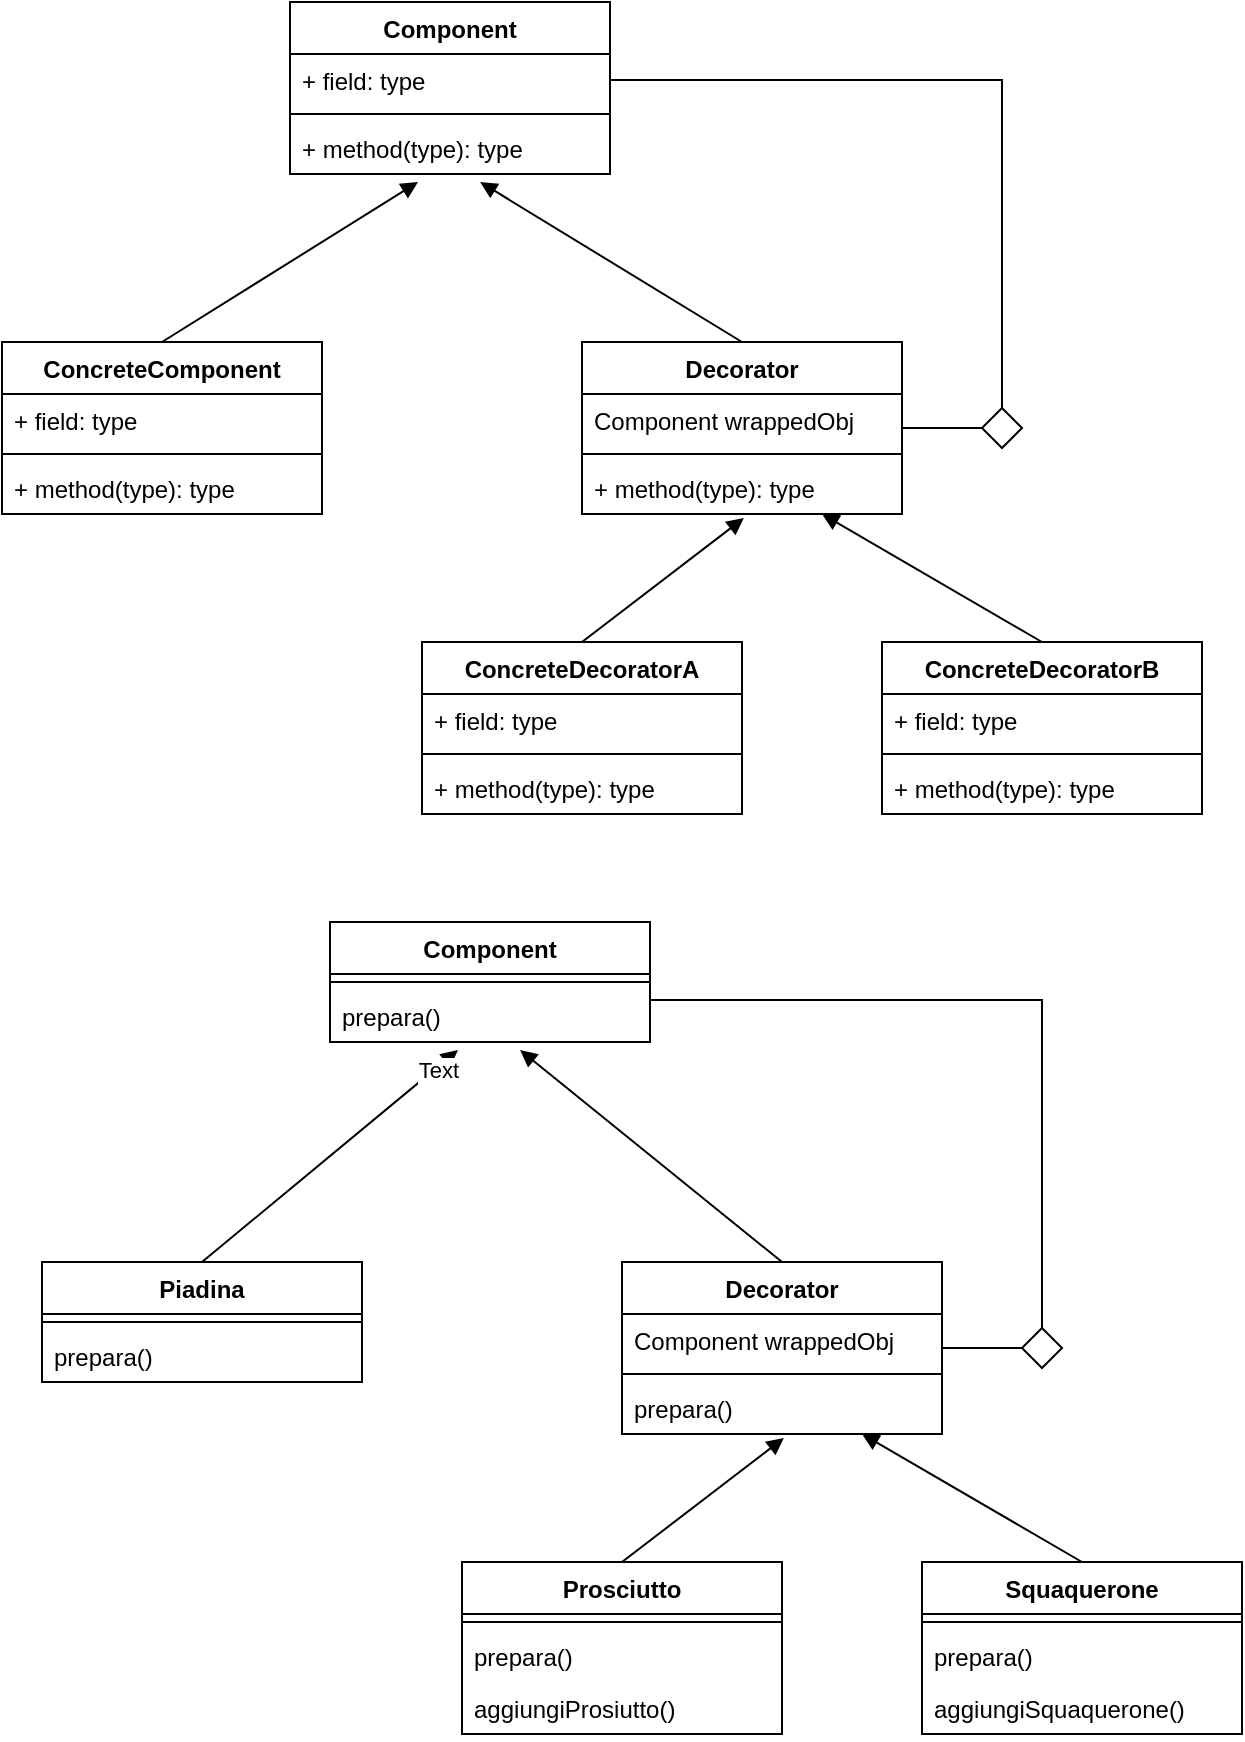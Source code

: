 <mxfile version="14.6.11" type="device"><diagram id="TejWNvcvfNkXD9lo2oqr" name="Page-1"><mxGraphModel dx="813" dy="459" grid="1" gridSize="10" guides="1" tooltips="1" connect="1" arrows="1" fold="1" page="1" pageScale="1" pageWidth="827" pageHeight="1169" math="0" shadow="0"><root><mxCell id="0"/><mxCell id="1" parent="0"/><mxCell id="AHtTSy66D291RpEXigKB-1" value="Component" style="swimlane;fontStyle=1;align=center;verticalAlign=top;childLayout=stackLayout;horizontal=1;startSize=26;horizontalStack=0;resizeParent=1;resizeParentMax=0;resizeLast=0;collapsible=1;marginBottom=0;" vertex="1" parent="1"><mxGeometry x="334" y="60" width="160" height="86" as="geometry"/></mxCell><mxCell id="AHtTSy66D291RpEXigKB-2" value="+ field: type" style="text;strokeColor=none;fillColor=none;align=left;verticalAlign=top;spacingLeft=4;spacingRight=4;overflow=hidden;rotatable=0;points=[[0,0.5],[1,0.5]];portConstraint=eastwest;" vertex="1" parent="AHtTSy66D291RpEXigKB-1"><mxGeometry y="26" width="160" height="26" as="geometry"/></mxCell><mxCell id="AHtTSy66D291RpEXigKB-3" value="" style="line;strokeWidth=1;fillColor=none;align=left;verticalAlign=middle;spacingTop=-1;spacingLeft=3;spacingRight=3;rotatable=0;labelPosition=right;points=[];portConstraint=eastwest;" vertex="1" parent="AHtTSy66D291RpEXigKB-1"><mxGeometry y="52" width="160" height="8" as="geometry"/></mxCell><mxCell id="AHtTSy66D291RpEXigKB-4" value="+ method(type): type" style="text;strokeColor=none;fillColor=none;align=left;verticalAlign=top;spacingLeft=4;spacingRight=4;overflow=hidden;rotatable=0;points=[[0,0.5],[1,0.5]];portConstraint=eastwest;" vertex="1" parent="AHtTSy66D291RpEXigKB-1"><mxGeometry y="60" width="160" height="26" as="geometry"/></mxCell><mxCell id="AHtTSy66D291RpEXigKB-5" value="ConcreteComponent" style="swimlane;fontStyle=1;align=center;verticalAlign=top;childLayout=stackLayout;horizontal=1;startSize=26;horizontalStack=0;resizeParent=1;resizeParentMax=0;resizeLast=0;collapsible=1;marginBottom=0;" vertex="1" parent="1"><mxGeometry x="190" y="230" width="160" height="86" as="geometry"/></mxCell><mxCell id="AHtTSy66D291RpEXigKB-6" value="+ field: type" style="text;strokeColor=none;fillColor=none;align=left;verticalAlign=top;spacingLeft=4;spacingRight=4;overflow=hidden;rotatable=0;points=[[0,0.5],[1,0.5]];portConstraint=eastwest;" vertex="1" parent="AHtTSy66D291RpEXigKB-5"><mxGeometry y="26" width="160" height="26" as="geometry"/></mxCell><mxCell id="AHtTSy66D291RpEXigKB-7" value="" style="line;strokeWidth=1;fillColor=none;align=left;verticalAlign=middle;spacingTop=-1;spacingLeft=3;spacingRight=3;rotatable=0;labelPosition=right;points=[];portConstraint=eastwest;" vertex="1" parent="AHtTSy66D291RpEXigKB-5"><mxGeometry y="52" width="160" height="8" as="geometry"/></mxCell><mxCell id="AHtTSy66D291RpEXigKB-8" value="+ method(type): type" style="text;strokeColor=none;fillColor=none;align=left;verticalAlign=top;spacingLeft=4;spacingRight=4;overflow=hidden;rotatable=0;points=[[0,0.5],[1,0.5]];portConstraint=eastwest;" vertex="1" parent="AHtTSy66D291RpEXigKB-5"><mxGeometry y="60" width="160" height="26" as="geometry"/></mxCell><mxCell id="AHtTSy66D291RpEXigKB-9" value="Decorator&#10;" style="swimlane;fontStyle=1;align=center;verticalAlign=top;childLayout=stackLayout;horizontal=1;startSize=26;horizontalStack=0;resizeParent=1;resizeParentMax=0;resizeLast=0;collapsible=1;marginBottom=0;" vertex="1" parent="1"><mxGeometry x="480" y="230" width="160" height="86" as="geometry"/></mxCell><mxCell id="AHtTSy66D291RpEXigKB-10" value="Component wrappedObj&#10;" style="text;strokeColor=none;fillColor=none;align=left;verticalAlign=top;spacingLeft=4;spacingRight=4;overflow=hidden;rotatable=0;points=[[0,0.5],[1,0.5]];portConstraint=eastwest;" vertex="1" parent="AHtTSy66D291RpEXigKB-9"><mxGeometry y="26" width="160" height="26" as="geometry"/></mxCell><mxCell id="AHtTSy66D291RpEXigKB-11" value="" style="line;strokeWidth=1;fillColor=none;align=left;verticalAlign=middle;spacingTop=-1;spacingLeft=3;spacingRight=3;rotatable=0;labelPosition=right;points=[];portConstraint=eastwest;" vertex="1" parent="AHtTSy66D291RpEXigKB-9"><mxGeometry y="52" width="160" height="8" as="geometry"/></mxCell><mxCell id="AHtTSy66D291RpEXigKB-12" value="+ method(type): type" style="text;strokeColor=none;fillColor=none;align=left;verticalAlign=top;spacingLeft=4;spacingRight=4;overflow=hidden;rotatable=0;points=[[0,0.5],[1,0.5]];portConstraint=eastwest;" vertex="1" parent="AHtTSy66D291RpEXigKB-9"><mxGeometry y="60" width="160" height="26" as="geometry"/></mxCell><mxCell id="AHtTSy66D291RpEXigKB-13" value="ConcreteDecoratorB" style="swimlane;fontStyle=1;align=center;verticalAlign=top;childLayout=stackLayout;horizontal=1;startSize=26;horizontalStack=0;resizeParent=1;resizeParentMax=0;resizeLast=0;collapsible=1;marginBottom=0;" vertex="1" parent="1"><mxGeometry x="630" y="380" width="160" height="86" as="geometry"/></mxCell><mxCell id="AHtTSy66D291RpEXigKB-14" value="+ field: type" style="text;strokeColor=none;fillColor=none;align=left;verticalAlign=top;spacingLeft=4;spacingRight=4;overflow=hidden;rotatable=0;points=[[0,0.5],[1,0.5]];portConstraint=eastwest;" vertex="1" parent="AHtTSy66D291RpEXigKB-13"><mxGeometry y="26" width="160" height="26" as="geometry"/></mxCell><mxCell id="AHtTSy66D291RpEXigKB-15" value="" style="line;strokeWidth=1;fillColor=none;align=left;verticalAlign=middle;spacingTop=-1;spacingLeft=3;spacingRight=3;rotatable=0;labelPosition=right;points=[];portConstraint=eastwest;" vertex="1" parent="AHtTSy66D291RpEXigKB-13"><mxGeometry y="52" width="160" height="8" as="geometry"/></mxCell><mxCell id="AHtTSy66D291RpEXigKB-16" value="+ method(type): type" style="text;strokeColor=none;fillColor=none;align=left;verticalAlign=top;spacingLeft=4;spacingRight=4;overflow=hidden;rotatable=0;points=[[0,0.5],[1,0.5]];portConstraint=eastwest;" vertex="1" parent="AHtTSy66D291RpEXigKB-13"><mxGeometry y="60" width="160" height="26" as="geometry"/></mxCell><mxCell id="AHtTSy66D291RpEXigKB-17" value="ConcreteDecoratorA&#10;" style="swimlane;fontStyle=1;align=center;verticalAlign=top;childLayout=stackLayout;horizontal=1;startSize=26;horizontalStack=0;resizeParent=1;resizeParentMax=0;resizeLast=0;collapsible=1;marginBottom=0;" vertex="1" parent="1"><mxGeometry x="400" y="380" width="160" height="86" as="geometry"/></mxCell><mxCell id="AHtTSy66D291RpEXigKB-18" value="+ field: type" style="text;strokeColor=none;fillColor=none;align=left;verticalAlign=top;spacingLeft=4;spacingRight=4;overflow=hidden;rotatable=0;points=[[0,0.5],[1,0.5]];portConstraint=eastwest;" vertex="1" parent="AHtTSy66D291RpEXigKB-17"><mxGeometry y="26" width="160" height="26" as="geometry"/></mxCell><mxCell id="AHtTSy66D291RpEXigKB-19" value="" style="line;strokeWidth=1;fillColor=none;align=left;verticalAlign=middle;spacingTop=-1;spacingLeft=3;spacingRight=3;rotatable=0;labelPosition=right;points=[];portConstraint=eastwest;" vertex="1" parent="AHtTSy66D291RpEXigKB-17"><mxGeometry y="52" width="160" height="8" as="geometry"/></mxCell><mxCell id="AHtTSy66D291RpEXigKB-20" value="+ method(type): type" style="text;strokeColor=none;fillColor=none;align=left;verticalAlign=top;spacingLeft=4;spacingRight=4;overflow=hidden;rotatable=0;points=[[0,0.5],[1,0.5]];portConstraint=eastwest;" vertex="1" parent="AHtTSy66D291RpEXigKB-17"><mxGeometry y="60" width="160" height="26" as="geometry"/></mxCell><mxCell id="AHtTSy66D291RpEXigKB-23" value="" style="html=1;verticalAlign=bottom;labelBackgroundColor=none;endArrow=block;endFill=1;endSize=6;align=left;exitX=0.5;exitY=0;exitDx=0;exitDy=0;entryX=0.4;entryY=1.154;entryDx=0;entryDy=0;entryPerimeter=0;" edge="1" parent="1" source="AHtTSy66D291RpEXigKB-5" target="AHtTSy66D291RpEXigKB-4"><mxGeometry x="-1" relative="1" as="geometry"><mxPoint x="530" y="410" as="sourcePoint"/><mxPoint x="690" y="410" as="targetPoint"/></mxGeometry></mxCell><mxCell id="AHtTSy66D291RpEXigKB-24" value="" style="html=1;verticalAlign=bottom;labelBackgroundColor=none;endArrow=block;endFill=1;endSize=6;align=left;exitX=0.5;exitY=0;exitDx=0;exitDy=0;entryX=0.594;entryY=1.154;entryDx=0;entryDy=0;entryPerimeter=0;" edge="1" parent="1" source="AHtTSy66D291RpEXigKB-9" target="AHtTSy66D291RpEXigKB-4"><mxGeometry x="-1" relative="1" as="geometry"><mxPoint x="280" y="240" as="sourcePoint"/><mxPoint x="408" y="160.004" as="targetPoint"/></mxGeometry></mxCell><mxCell id="AHtTSy66D291RpEXigKB-25" value="" style="html=1;verticalAlign=bottom;labelBackgroundColor=none;endArrow=block;endFill=1;endSize=6;align=left;exitX=0.5;exitY=0;exitDx=0;exitDy=0;entryX=0.506;entryY=1.077;entryDx=0;entryDy=0;entryPerimeter=0;" edge="1" parent="1" source="AHtTSy66D291RpEXigKB-17" target="AHtTSy66D291RpEXigKB-12"><mxGeometry x="-1" relative="1" as="geometry"><mxPoint x="280" y="240" as="sourcePoint"/><mxPoint x="408" y="160.004" as="targetPoint"/></mxGeometry></mxCell><mxCell id="AHtTSy66D291RpEXigKB-26" value="" style="html=1;verticalAlign=bottom;labelBackgroundColor=none;endArrow=block;endFill=1;endSize=6;align=left;exitX=0.5;exitY=0;exitDx=0;exitDy=0;entryX=0.75;entryY=1;entryDx=0;entryDy=0;" edge="1" parent="1" source="AHtTSy66D291RpEXigKB-13" target="AHtTSy66D291RpEXigKB-9"><mxGeometry x="-1" relative="1" as="geometry"><mxPoint x="490" y="390" as="sourcePoint"/><mxPoint x="570.96" y="328.002" as="targetPoint"/></mxGeometry></mxCell><mxCell id="AHtTSy66D291RpEXigKB-33" value="" style="rhombus;aspect=fixed;" vertex="1" parent="1"><mxGeometry x="680" y="263" width="20" height="20" as="geometry"/></mxCell><mxCell id="AHtTSy66D291RpEXigKB-34" value="" style="endArrow=none;html=1;rounded=0;align=center;verticalAlign=bottom;labelBackgroundColor=none;exitX=1;exitY=0.5;exitDx=0;exitDy=0;" edge="1" target="AHtTSy66D291RpEXigKB-33" parent="1" source="AHtTSy66D291RpEXigKB-9"><mxGeometry relative="1" as="geometry"><mxPoint x="540" y="390" as="sourcePoint"/></mxGeometry></mxCell><mxCell id="AHtTSy66D291RpEXigKB-35" value="" style="endArrow=none;html=1;rounded=0;align=center;verticalAlign=bottom;labelBackgroundColor=none;entryX=1;entryY=0.5;entryDx=0;entryDy=0;" edge="1" source="AHtTSy66D291RpEXigKB-33" parent="1" target="AHtTSy66D291RpEXigKB-2"><mxGeometry relative="1" as="geometry"><mxPoint x="680" y="390" as="targetPoint"/><Array as="points"><mxPoint x="690" y="99"/></Array></mxGeometry></mxCell><mxCell id="AHtTSy66D291RpEXigKB-38" value="Component" style="swimlane;fontStyle=1;align=center;verticalAlign=top;childLayout=stackLayout;horizontal=1;startSize=26;horizontalStack=0;resizeParent=1;resizeParentMax=0;resizeLast=0;collapsible=1;marginBottom=0;" vertex="1" parent="1"><mxGeometry x="354" y="520" width="160" height="60" as="geometry"/></mxCell><mxCell id="AHtTSy66D291RpEXigKB-40" value="" style="line;strokeWidth=1;fillColor=none;align=left;verticalAlign=middle;spacingTop=-1;spacingLeft=3;spacingRight=3;rotatable=0;labelPosition=right;points=[];portConstraint=eastwest;" vertex="1" parent="AHtTSy66D291RpEXigKB-38"><mxGeometry y="26" width="160" height="8" as="geometry"/></mxCell><mxCell id="AHtTSy66D291RpEXigKB-41" value="prepara()&#10;" style="text;strokeColor=none;fillColor=none;align=left;verticalAlign=top;spacingLeft=4;spacingRight=4;overflow=hidden;rotatable=0;points=[[0,0.5],[1,0.5]];portConstraint=eastwest;" vertex="1" parent="AHtTSy66D291RpEXigKB-38"><mxGeometry y="34" width="160" height="26" as="geometry"/></mxCell><mxCell id="AHtTSy66D291RpEXigKB-42" value="Piadina&#10;" style="swimlane;fontStyle=1;align=center;verticalAlign=top;childLayout=stackLayout;horizontal=1;startSize=26;horizontalStack=0;resizeParent=1;resizeParentMax=0;resizeLast=0;collapsible=1;marginBottom=0;" vertex="1" parent="1"><mxGeometry x="210" y="690" width="160" height="60" as="geometry"/></mxCell><mxCell id="AHtTSy66D291RpEXigKB-44" value="" style="line;strokeWidth=1;fillColor=none;align=left;verticalAlign=middle;spacingTop=-1;spacingLeft=3;spacingRight=3;rotatable=0;labelPosition=right;points=[];portConstraint=eastwest;" vertex="1" parent="AHtTSy66D291RpEXigKB-42"><mxGeometry y="26" width="160" height="8" as="geometry"/></mxCell><mxCell id="AHtTSy66D291RpEXigKB-45" value="prepara()&#10;" style="text;strokeColor=none;fillColor=none;align=left;verticalAlign=top;spacingLeft=4;spacingRight=4;overflow=hidden;rotatable=0;points=[[0,0.5],[1,0.5]];portConstraint=eastwest;" vertex="1" parent="AHtTSy66D291RpEXigKB-42"><mxGeometry y="34" width="160" height="26" as="geometry"/></mxCell><mxCell id="AHtTSy66D291RpEXigKB-46" value="Decorator&#10;" style="swimlane;fontStyle=1;align=center;verticalAlign=top;childLayout=stackLayout;horizontal=1;startSize=26;horizontalStack=0;resizeParent=1;resizeParentMax=0;resizeLast=0;collapsible=1;marginBottom=0;" vertex="1" parent="1"><mxGeometry x="500" y="690" width="160" height="86" as="geometry"/></mxCell><mxCell id="AHtTSy66D291RpEXigKB-47" value="Component wrappedObj&#10;" style="text;strokeColor=none;fillColor=none;align=left;verticalAlign=top;spacingLeft=4;spacingRight=4;overflow=hidden;rotatable=0;points=[[0,0.5],[1,0.5]];portConstraint=eastwest;" vertex="1" parent="AHtTSy66D291RpEXigKB-46"><mxGeometry y="26" width="160" height="26" as="geometry"/></mxCell><mxCell id="AHtTSy66D291RpEXigKB-48" value="" style="line;strokeWidth=1;fillColor=none;align=left;verticalAlign=middle;spacingTop=-1;spacingLeft=3;spacingRight=3;rotatable=0;labelPosition=right;points=[];portConstraint=eastwest;" vertex="1" parent="AHtTSy66D291RpEXigKB-46"><mxGeometry y="52" width="160" height="8" as="geometry"/></mxCell><mxCell id="AHtTSy66D291RpEXigKB-49" value="prepara()&#10;" style="text;strokeColor=none;fillColor=none;align=left;verticalAlign=top;spacingLeft=4;spacingRight=4;overflow=hidden;rotatable=0;points=[[0,0.5],[1,0.5]];portConstraint=eastwest;" vertex="1" parent="AHtTSy66D291RpEXigKB-46"><mxGeometry y="60" width="160" height="26" as="geometry"/></mxCell><mxCell id="AHtTSy66D291RpEXigKB-50" value="Squaquerone&#10;" style="swimlane;fontStyle=1;align=center;verticalAlign=top;childLayout=stackLayout;horizontal=1;startSize=26;horizontalStack=0;resizeParent=1;resizeParentMax=0;resizeLast=0;collapsible=1;marginBottom=0;" vertex="1" parent="1"><mxGeometry x="650" y="840" width="160" height="86" as="geometry"/></mxCell><mxCell id="AHtTSy66D291RpEXigKB-52" value="" style="line;strokeWidth=1;fillColor=none;align=left;verticalAlign=middle;spacingTop=-1;spacingLeft=3;spacingRight=3;rotatable=0;labelPosition=right;points=[];portConstraint=eastwest;" vertex="1" parent="AHtTSy66D291RpEXigKB-50"><mxGeometry y="26" width="160" height="8" as="geometry"/></mxCell><mxCell id="AHtTSy66D291RpEXigKB-70" value="prepara()" style="text;strokeColor=none;fillColor=none;align=left;verticalAlign=top;spacingLeft=4;spacingRight=4;overflow=hidden;rotatable=0;points=[[0,0.5],[1,0.5]];portConstraint=eastwest;" vertex="1" parent="AHtTSy66D291RpEXigKB-50"><mxGeometry y="34" width="160" height="26" as="geometry"/></mxCell><mxCell id="AHtTSy66D291RpEXigKB-53" value="aggiungiSquaquerone()" style="text;strokeColor=none;fillColor=none;align=left;verticalAlign=top;spacingLeft=4;spacingRight=4;overflow=hidden;rotatable=0;points=[[0,0.5],[1,0.5]];portConstraint=eastwest;" vertex="1" parent="AHtTSy66D291RpEXigKB-50"><mxGeometry y="60" width="160" height="26" as="geometry"/></mxCell><mxCell id="AHtTSy66D291RpEXigKB-54" value="Prosciutto" style="swimlane;fontStyle=1;align=center;verticalAlign=top;childLayout=stackLayout;horizontal=1;startSize=26;horizontalStack=0;resizeParent=1;resizeParentMax=0;resizeLast=0;collapsible=1;marginBottom=0;" vertex="1" parent="1"><mxGeometry x="420" y="840" width="160" height="86" as="geometry"/></mxCell><mxCell id="AHtTSy66D291RpEXigKB-56" value="" style="line;strokeWidth=1;fillColor=none;align=left;verticalAlign=middle;spacingTop=-1;spacingLeft=3;spacingRight=3;rotatable=0;labelPosition=right;points=[];portConstraint=eastwest;" vertex="1" parent="AHtTSy66D291RpEXigKB-54"><mxGeometry y="26" width="160" height="8" as="geometry"/></mxCell><mxCell id="AHtTSy66D291RpEXigKB-69" value="prepara()&#10;" style="text;strokeColor=none;fillColor=none;align=left;verticalAlign=top;spacingLeft=4;spacingRight=4;overflow=hidden;rotatable=0;points=[[0,0.5],[1,0.5]];portConstraint=eastwest;" vertex="1" parent="AHtTSy66D291RpEXigKB-54"><mxGeometry y="34" width="160" height="26" as="geometry"/></mxCell><mxCell id="AHtTSy66D291RpEXigKB-57" value="aggiungiProsiutto()&#10;" style="text;strokeColor=none;fillColor=none;align=left;verticalAlign=top;spacingLeft=4;spacingRight=4;overflow=hidden;rotatable=0;points=[[0,0.5],[1,0.5]];portConstraint=eastwest;" vertex="1" parent="AHtTSy66D291RpEXigKB-54"><mxGeometry y="60" width="160" height="26" as="geometry"/></mxCell><mxCell id="AHtTSy66D291RpEXigKB-58" value="" style="html=1;verticalAlign=bottom;labelBackgroundColor=none;endArrow=block;endFill=1;endSize=6;align=left;exitX=0.5;exitY=0;exitDx=0;exitDy=0;entryX=0.4;entryY=1.154;entryDx=0;entryDy=0;entryPerimeter=0;" edge="1" parent="1" source="AHtTSy66D291RpEXigKB-42" target="AHtTSy66D291RpEXigKB-41"><mxGeometry x="-1" relative="1" as="geometry"><mxPoint x="550" y="870" as="sourcePoint"/><mxPoint x="710" y="870" as="targetPoint"/></mxGeometry></mxCell><mxCell id="AHtTSy66D291RpEXigKB-65" value="Text" style="edgeLabel;html=1;align=center;verticalAlign=middle;resizable=0;points=[];" vertex="1" connectable="0" parent="AHtTSy66D291RpEXigKB-58"><mxGeometry x="0.825" y="-1" relative="1" as="geometry"><mxPoint as="offset"/></mxGeometry></mxCell><mxCell id="AHtTSy66D291RpEXigKB-59" value="" style="html=1;verticalAlign=bottom;labelBackgroundColor=none;endArrow=block;endFill=1;endSize=6;align=left;exitX=0.5;exitY=0;exitDx=0;exitDy=0;entryX=0.594;entryY=1.154;entryDx=0;entryDy=0;entryPerimeter=0;" edge="1" parent="1" source="AHtTSy66D291RpEXigKB-46" target="AHtTSy66D291RpEXigKB-41"><mxGeometry x="-1" relative="1" as="geometry"><mxPoint x="300" y="700" as="sourcePoint"/><mxPoint x="428" y="620.004" as="targetPoint"/></mxGeometry></mxCell><mxCell id="AHtTSy66D291RpEXigKB-60" value="" style="html=1;verticalAlign=bottom;labelBackgroundColor=none;endArrow=block;endFill=1;endSize=6;align=left;exitX=0.5;exitY=0;exitDx=0;exitDy=0;entryX=0.506;entryY=1.077;entryDx=0;entryDy=0;entryPerimeter=0;" edge="1" parent="1" source="AHtTSy66D291RpEXigKB-54" target="AHtTSy66D291RpEXigKB-49"><mxGeometry x="-1" relative="1" as="geometry"><mxPoint x="300" y="700" as="sourcePoint"/><mxPoint x="428" y="620.004" as="targetPoint"/></mxGeometry></mxCell><mxCell id="AHtTSy66D291RpEXigKB-61" value="" style="html=1;verticalAlign=bottom;labelBackgroundColor=none;endArrow=block;endFill=1;endSize=6;align=left;exitX=0.5;exitY=0;exitDx=0;exitDy=0;entryX=0.75;entryY=1;entryDx=0;entryDy=0;" edge="1" parent="1" source="AHtTSy66D291RpEXigKB-50" target="AHtTSy66D291RpEXigKB-46"><mxGeometry x="-1" relative="1" as="geometry"><mxPoint x="510" y="850" as="sourcePoint"/><mxPoint x="590.96" y="788.002" as="targetPoint"/></mxGeometry></mxCell><mxCell id="AHtTSy66D291RpEXigKB-62" value="" style="rhombus;aspect=fixed;" vertex="1" parent="1"><mxGeometry x="700" y="723" width="20" height="20" as="geometry"/></mxCell><mxCell id="AHtTSy66D291RpEXigKB-63" value="" style="endArrow=none;html=1;rounded=0;align=center;verticalAlign=bottom;labelBackgroundColor=none;exitX=1;exitY=0.5;exitDx=0;exitDy=0;" edge="1" parent="1" source="AHtTSy66D291RpEXigKB-46" target="AHtTSy66D291RpEXigKB-62"><mxGeometry relative="1" as="geometry"><mxPoint x="560" y="850" as="sourcePoint"/></mxGeometry></mxCell><mxCell id="AHtTSy66D291RpEXigKB-64" value="" style="endArrow=none;html=1;rounded=0;align=center;verticalAlign=bottom;labelBackgroundColor=none;entryX=1;entryY=0.5;entryDx=0;entryDy=0;" edge="1" parent="1" source="AHtTSy66D291RpEXigKB-62"><mxGeometry relative="1" as="geometry"><mxPoint x="514" y="559" as="targetPoint"/><Array as="points"><mxPoint x="710" y="559"/></Array></mxGeometry></mxCell></root></mxGraphModel></diagram></mxfile>